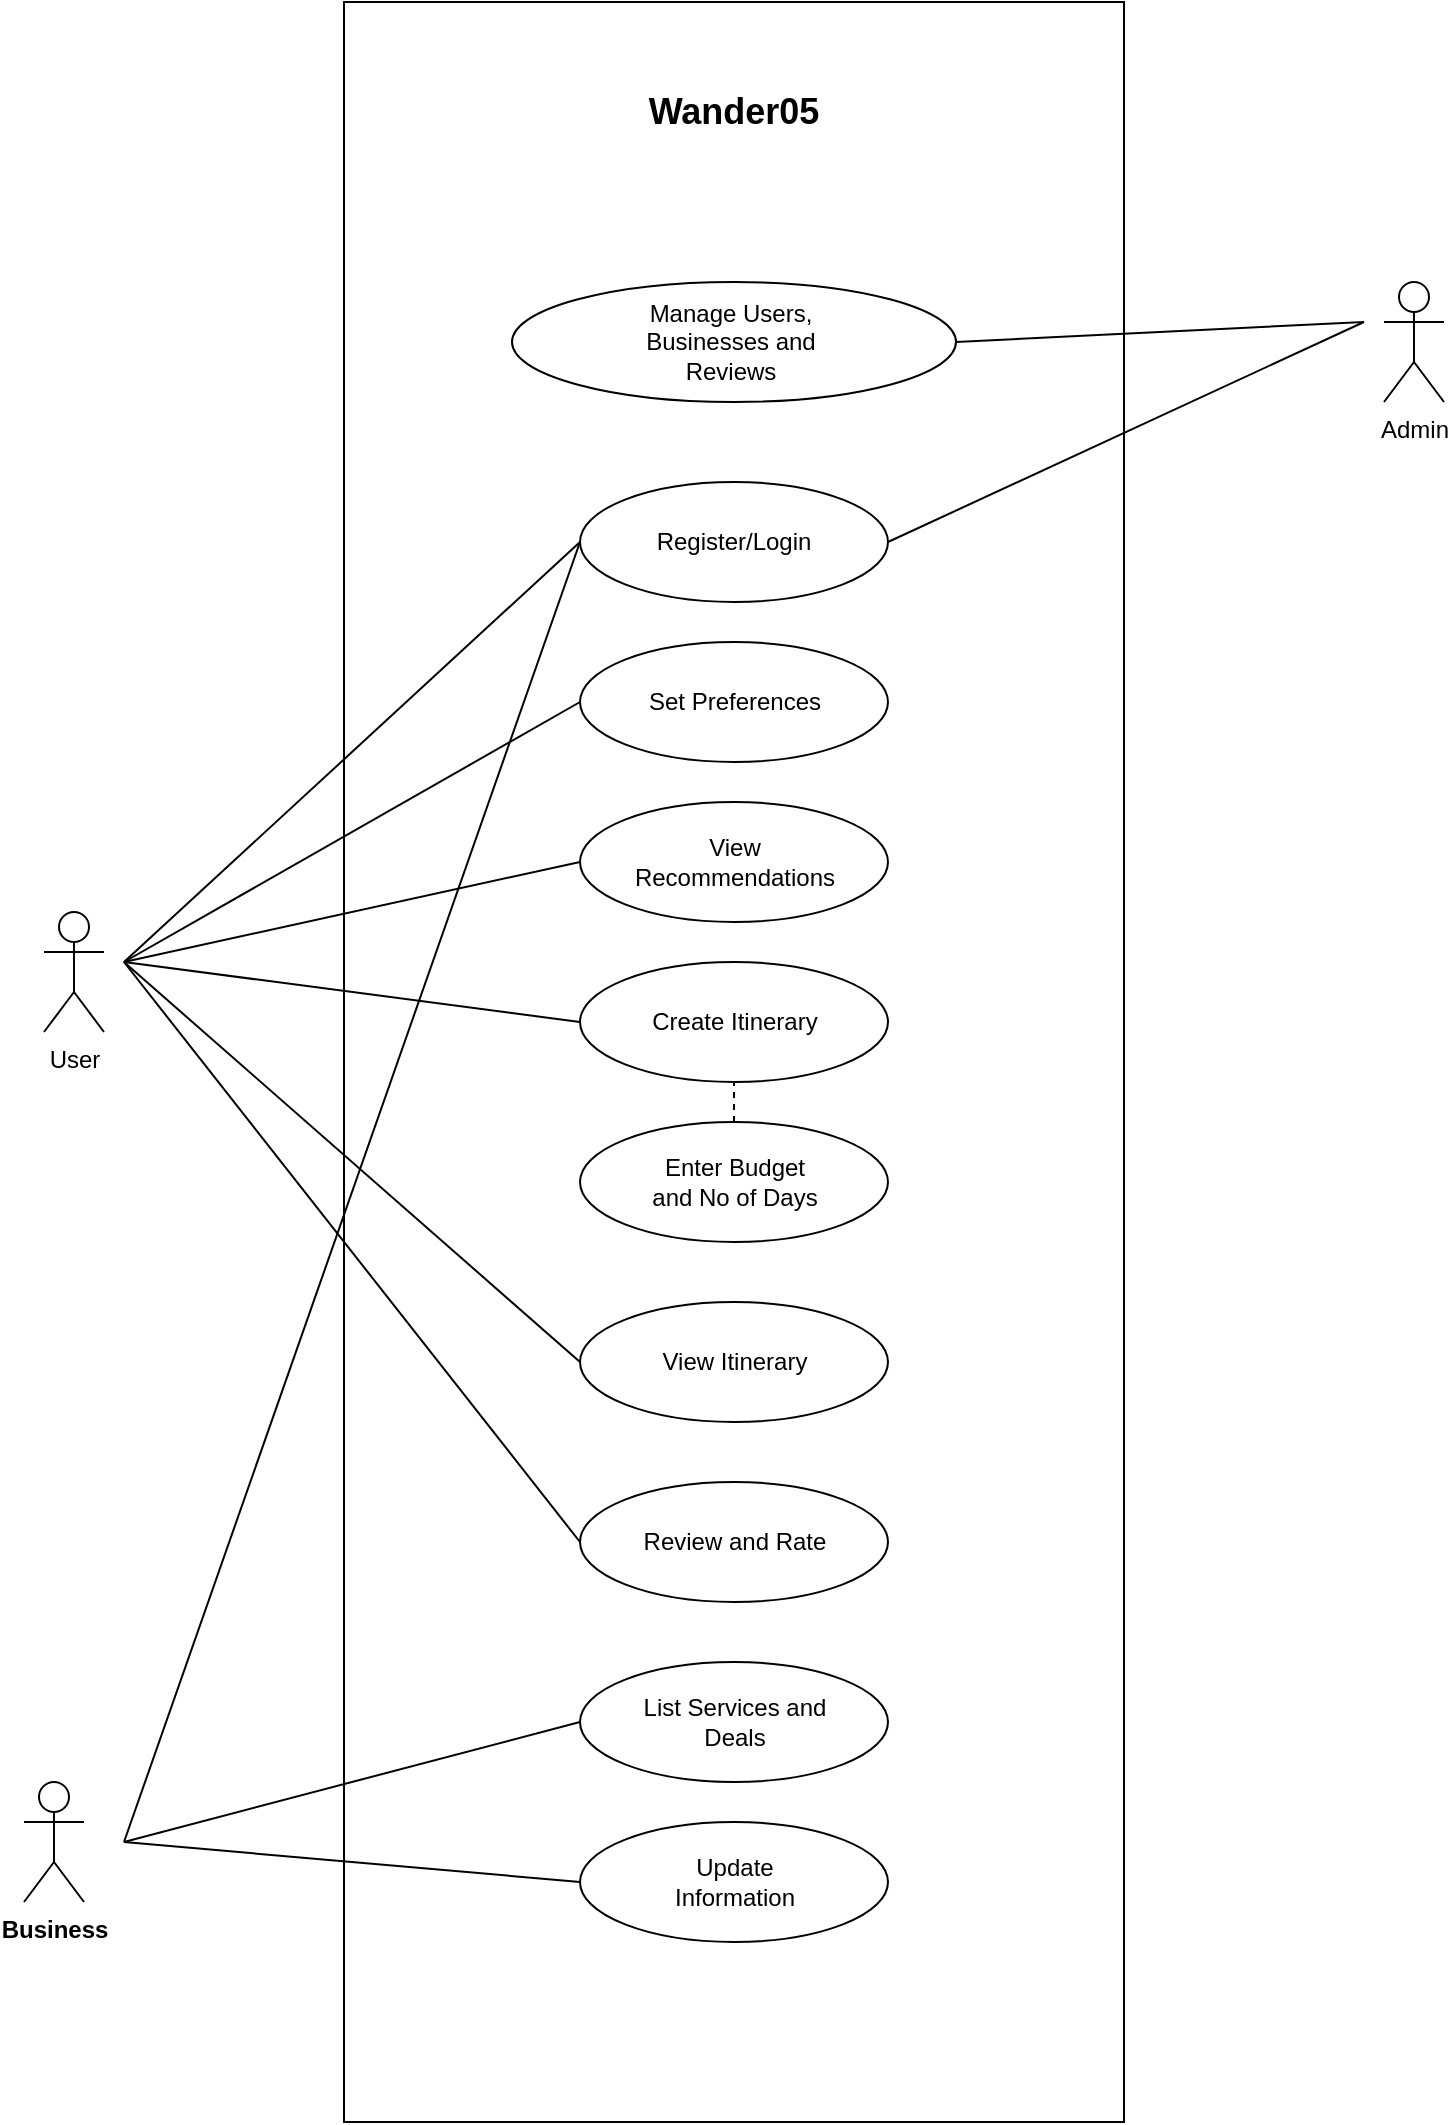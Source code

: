 <mxfile version="21.5.0" type="github">
  <diagram name="Page-1" id="JeUiMWPnxt6QrpLW1wj4">
    <mxGraphModel dx="1682" dy="968" grid="1" gridSize="10" guides="1" tooltips="1" connect="1" arrows="1" fold="1" page="1" pageScale="1" pageWidth="827" pageHeight="1169" background="none" math="0" shadow="0">
      <root>
        <mxCell id="0" />
        <mxCell id="1" parent="0" />
        <mxCell id="iaB4hFOI0rqntEYQKq9V-1" value="" style="rounded=0;whiteSpace=wrap;html=1;" parent="1" vertex="1">
          <mxGeometry x="210" y="40" width="390" height="1060" as="geometry" />
        </mxCell>
        <mxCell id="iaB4hFOI0rqntEYQKq9V-2" value="&lt;h2&gt;Wander05&lt;/h2&gt;" style="text;html=1;strokeColor=none;fillColor=none;align=center;verticalAlign=middle;whiteSpace=wrap;rounded=0;" parent="1" vertex="1">
          <mxGeometry x="375" y="80" width="60" height="30" as="geometry" />
        </mxCell>
        <mxCell id="iaB4hFOI0rqntEYQKq9V-4" value="" style="ellipse;whiteSpace=wrap;html=1;" parent="1" vertex="1">
          <mxGeometry x="328" y="280" width="154" height="60" as="geometry" />
        </mxCell>
        <mxCell id="iaB4hFOI0rqntEYQKq9V-5" value="Register/Login" style="text;html=1;strokeColor=none;fillColor=none;align=center;verticalAlign=middle;whiteSpace=wrap;rounded=0;" parent="1" vertex="1">
          <mxGeometry x="375" y="295" width="60" height="30" as="geometry" />
        </mxCell>
        <mxCell id="iaB4hFOI0rqntEYQKq9V-6" value="" style="ellipse;whiteSpace=wrap;html=1;" parent="1" vertex="1">
          <mxGeometry x="328" y="360" width="154" height="60" as="geometry" />
        </mxCell>
        <mxCell id="iaB4hFOI0rqntEYQKq9V-7" value="Set Preferences" style="text;html=1;strokeColor=none;fillColor=none;align=center;verticalAlign=middle;whiteSpace=wrap;rounded=0;" parent="1" vertex="1">
          <mxGeometry x="357.5" y="375" width="95" height="30" as="geometry" />
        </mxCell>
        <mxCell id="iaB4hFOI0rqntEYQKq9V-8" value="" style="ellipse;whiteSpace=wrap;html=1;" parent="1" vertex="1">
          <mxGeometry x="328" y="440" width="154" height="60" as="geometry" />
        </mxCell>
        <mxCell id="iaB4hFOI0rqntEYQKq9V-9" value="View Recommendations" style="text;html=1;strokeColor=none;fillColor=none;align=center;verticalAlign=middle;whiteSpace=wrap;rounded=0;" parent="1" vertex="1">
          <mxGeometry x="357.5" y="455" width="95" height="30" as="geometry" />
        </mxCell>
        <mxCell id="iaB4hFOI0rqntEYQKq9V-10" value="" style="ellipse;whiteSpace=wrap;html=1;" parent="1" vertex="1">
          <mxGeometry x="328" y="520" width="154" height="60" as="geometry" />
        </mxCell>
        <mxCell id="iaB4hFOI0rqntEYQKq9V-11" value="Create Itinerary" style="text;html=1;strokeColor=none;fillColor=none;align=center;verticalAlign=middle;whiteSpace=wrap;rounded=0;" parent="1" vertex="1">
          <mxGeometry x="357.5" y="535" width="95" height="30" as="geometry" />
        </mxCell>
        <mxCell id="iaB4hFOI0rqntEYQKq9V-14" value="" style="ellipse;whiteSpace=wrap;html=1;" parent="1" vertex="1">
          <mxGeometry x="328" y="690" width="154" height="60" as="geometry" />
        </mxCell>
        <mxCell id="iaB4hFOI0rqntEYQKq9V-15" value="View Itinerary" style="text;html=1;strokeColor=none;fillColor=none;align=center;verticalAlign=middle;whiteSpace=wrap;rounded=0;" parent="1" vertex="1">
          <mxGeometry x="357.5" y="705" width="95" height="30" as="geometry" />
        </mxCell>
        <mxCell id="iaB4hFOI0rqntEYQKq9V-16" value="" style="ellipse;whiteSpace=wrap;html=1;" parent="1" vertex="1">
          <mxGeometry x="328" y="600" width="154" height="60" as="geometry" />
        </mxCell>
        <mxCell id="iaB4hFOI0rqntEYQKq9V-17" value="Enter Budget and No of Days" style="text;html=1;strokeColor=none;fillColor=none;align=center;verticalAlign=middle;whiteSpace=wrap;rounded=0;" parent="1" vertex="1">
          <mxGeometry x="357.5" y="615" width="95" height="30" as="geometry" />
        </mxCell>
        <mxCell id="iaB4hFOI0rqntEYQKq9V-18" value="" style="endArrow=none;dashed=1;html=1;rounded=0;entryX=0.5;entryY=1;entryDx=0;entryDy=0;exitX=0.5;exitY=0;exitDx=0;exitDy=0;" parent="1" source="iaB4hFOI0rqntEYQKq9V-16" target="iaB4hFOI0rqntEYQKq9V-10" edge="1">
          <mxGeometry width="50" height="50" relative="1" as="geometry">
            <mxPoint x="250" y="600" as="sourcePoint" />
            <mxPoint x="300" y="550" as="targetPoint" />
          </mxGeometry>
        </mxCell>
        <mxCell id="iaB4hFOI0rqntEYQKq9V-19" value="" style="ellipse;whiteSpace=wrap;html=1;" parent="1" vertex="1">
          <mxGeometry x="328" y="780" width="154" height="60" as="geometry" />
        </mxCell>
        <mxCell id="iaB4hFOI0rqntEYQKq9V-20" value="Review and Rate" style="text;html=1;strokeColor=none;fillColor=none;align=center;verticalAlign=middle;whiteSpace=wrap;rounded=0;" parent="1" vertex="1">
          <mxGeometry x="357.5" y="795" width="95" height="30" as="geometry" />
        </mxCell>
        <mxCell id="iaB4hFOI0rqntEYQKq9V-21" value="User" style="shape=umlActor;verticalLabelPosition=bottom;verticalAlign=top;html=1;outlineConnect=0;" parent="1" vertex="1">
          <mxGeometry x="60" y="495" width="30" height="60" as="geometry" />
        </mxCell>
        <mxCell id="iaB4hFOI0rqntEYQKq9V-24" value="&lt;b&gt;Business&lt;/b&gt;" style="shape=umlActor;verticalLabelPosition=bottom;verticalAlign=top;html=1;outlineConnect=0;" parent="1" vertex="1">
          <mxGeometry x="50" y="930" width="30" height="60" as="geometry" />
        </mxCell>
        <mxCell id="iaB4hFOI0rqntEYQKq9V-25" value="" style="ellipse;whiteSpace=wrap;html=1;" parent="1" vertex="1">
          <mxGeometry x="328" y="870" width="154" height="60" as="geometry" />
        </mxCell>
        <mxCell id="iaB4hFOI0rqntEYQKq9V-26" value="List Services and Deals" style="text;html=1;strokeColor=none;fillColor=none;align=center;verticalAlign=middle;whiteSpace=wrap;rounded=0;" parent="1" vertex="1">
          <mxGeometry x="357.5" y="885" width="95" height="30" as="geometry" />
        </mxCell>
        <mxCell id="iaB4hFOI0rqntEYQKq9V-28" value="" style="ellipse;whiteSpace=wrap;html=1;" parent="1" vertex="1">
          <mxGeometry x="328" y="950" width="154" height="60" as="geometry" />
        </mxCell>
        <mxCell id="iaB4hFOI0rqntEYQKq9V-29" value="Update Information" style="text;html=1;strokeColor=none;fillColor=none;align=center;verticalAlign=middle;whiteSpace=wrap;rounded=0;" parent="1" vertex="1">
          <mxGeometry x="357.5" y="965" width="95" height="30" as="geometry" />
        </mxCell>
        <mxCell id="iaB4hFOI0rqntEYQKq9V-30" value="Admin" style="shape=umlActor;verticalLabelPosition=bottom;verticalAlign=top;html=1;outlineConnect=0;" parent="1" vertex="1">
          <mxGeometry x="730" y="180" width="30" height="60" as="geometry" />
        </mxCell>
        <mxCell id="iaB4hFOI0rqntEYQKq9V-34" value="" style="ellipse;whiteSpace=wrap;html=1;" parent="1" vertex="1">
          <mxGeometry x="294" y="180" width="222" height="60" as="geometry" />
        </mxCell>
        <mxCell id="iaB4hFOI0rqntEYQKq9V-35" value="Manage Users, Businesses and Reviews" style="text;html=1;strokeColor=none;fillColor=none;align=center;verticalAlign=middle;whiteSpace=wrap;rounded=0;" parent="1" vertex="1">
          <mxGeometry x="341" y="195" width="125" height="30" as="geometry" />
        </mxCell>
        <mxCell id="UdCAA6sQ6amBeWLtXJU3-1" value="" style="endArrow=none;html=1;rounded=0;entryX=1;entryY=0.5;entryDx=0;entryDy=0;" edge="1" parent="1" target="iaB4hFOI0rqntEYQKq9V-34">
          <mxGeometry width="50" height="50" relative="1" as="geometry">
            <mxPoint x="720" y="200" as="sourcePoint" />
            <mxPoint x="530" y="230" as="targetPoint" />
          </mxGeometry>
        </mxCell>
        <mxCell id="UdCAA6sQ6amBeWLtXJU3-2" value="" style="endArrow=none;html=1;rounded=0;exitX=1;exitY=0.5;exitDx=0;exitDy=0;" edge="1" parent="1" source="iaB4hFOI0rqntEYQKq9V-4">
          <mxGeometry width="50" height="50" relative="1" as="geometry">
            <mxPoint x="480" y="280" as="sourcePoint" />
            <mxPoint x="720" y="200" as="targetPoint" />
          </mxGeometry>
        </mxCell>
        <mxCell id="UdCAA6sQ6amBeWLtXJU3-3" value="" style="endArrow=none;html=1;rounded=0;entryX=0;entryY=0.5;entryDx=0;entryDy=0;" edge="1" parent="1" target="iaB4hFOI0rqntEYQKq9V-4">
          <mxGeometry width="50" height="50" relative="1" as="geometry">
            <mxPoint x="100" y="520" as="sourcePoint" />
            <mxPoint x="340" y="340" as="targetPoint" />
          </mxGeometry>
        </mxCell>
        <mxCell id="UdCAA6sQ6amBeWLtXJU3-4" value="" style="endArrow=none;html=1;rounded=0;entryX=0;entryY=0.5;entryDx=0;entryDy=0;" edge="1" parent="1" target="iaB4hFOI0rqntEYQKq9V-6">
          <mxGeometry width="50" height="50" relative="1" as="geometry">
            <mxPoint x="100" y="520" as="sourcePoint" />
            <mxPoint x="390" y="430" as="targetPoint" />
          </mxGeometry>
        </mxCell>
        <mxCell id="UdCAA6sQ6amBeWLtXJU3-5" value="" style="endArrow=none;html=1;rounded=0;entryX=0;entryY=0.5;entryDx=0;entryDy=0;" edge="1" parent="1" target="iaB4hFOI0rqntEYQKq9V-8">
          <mxGeometry width="50" height="50" relative="1" as="geometry">
            <mxPoint x="100" y="520" as="sourcePoint" />
            <mxPoint x="390" y="430" as="targetPoint" />
          </mxGeometry>
        </mxCell>
        <mxCell id="UdCAA6sQ6amBeWLtXJU3-6" value="" style="endArrow=none;html=1;rounded=0;entryX=0;entryY=0.5;entryDx=0;entryDy=0;" edge="1" parent="1" target="iaB4hFOI0rqntEYQKq9V-10">
          <mxGeometry width="50" height="50" relative="1" as="geometry">
            <mxPoint x="100" y="520" as="sourcePoint" />
            <mxPoint x="390" y="430" as="targetPoint" />
          </mxGeometry>
        </mxCell>
        <mxCell id="UdCAA6sQ6amBeWLtXJU3-7" value="" style="endArrow=none;html=1;rounded=0;entryX=0;entryY=0.5;entryDx=0;entryDy=0;" edge="1" parent="1" target="iaB4hFOI0rqntEYQKq9V-14">
          <mxGeometry width="50" height="50" relative="1" as="geometry">
            <mxPoint x="100" y="520" as="sourcePoint" />
            <mxPoint x="390" y="630" as="targetPoint" />
          </mxGeometry>
        </mxCell>
        <mxCell id="UdCAA6sQ6amBeWLtXJU3-8" value="" style="endArrow=none;html=1;rounded=0;entryX=0;entryY=0.5;entryDx=0;entryDy=0;" edge="1" parent="1" target="iaB4hFOI0rqntEYQKq9V-19">
          <mxGeometry width="50" height="50" relative="1" as="geometry">
            <mxPoint x="100" y="520" as="sourcePoint" />
            <mxPoint x="390" y="630" as="targetPoint" />
          </mxGeometry>
        </mxCell>
        <mxCell id="UdCAA6sQ6amBeWLtXJU3-9" value="" style="endArrow=none;html=1;rounded=0;entryX=0;entryY=0.5;entryDx=0;entryDy=0;" edge="1" parent="1" target="iaB4hFOI0rqntEYQKq9V-25">
          <mxGeometry width="50" height="50" relative="1" as="geometry">
            <mxPoint x="100" y="960" as="sourcePoint" />
            <mxPoint x="460" y="800" as="targetPoint" />
          </mxGeometry>
        </mxCell>
        <mxCell id="UdCAA6sQ6amBeWLtXJU3-10" value="" style="endArrow=none;html=1;rounded=0;entryX=0;entryY=0.5;entryDx=0;entryDy=0;" edge="1" parent="1" target="iaB4hFOI0rqntEYQKq9V-28">
          <mxGeometry width="50" height="50" relative="1" as="geometry">
            <mxPoint x="100" y="960" as="sourcePoint" />
            <mxPoint x="440" y="820" as="targetPoint" />
          </mxGeometry>
        </mxCell>
        <mxCell id="UdCAA6sQ6amBeWLtXJU3-11" value="" style="endArrow=none;html=1;rounded=0;entryX=0;entryY=0.5;entryDx=0;entryDy=0;" edge="1" parent="1" target="iaB4hFOI0rqntEYQKq9V-4">
          <mxGeometry width="50" height="50" relative="1" as="geometry">
            <mxPoint x="100" y="960" as="sourcePoint" />
            <mxPoint x="550" y="680" as="targetPoint" />
          </mxGeometry>
        </mxCell>
      </root>
    </mxGraphModel>
  </diagram>
</mxfile>
